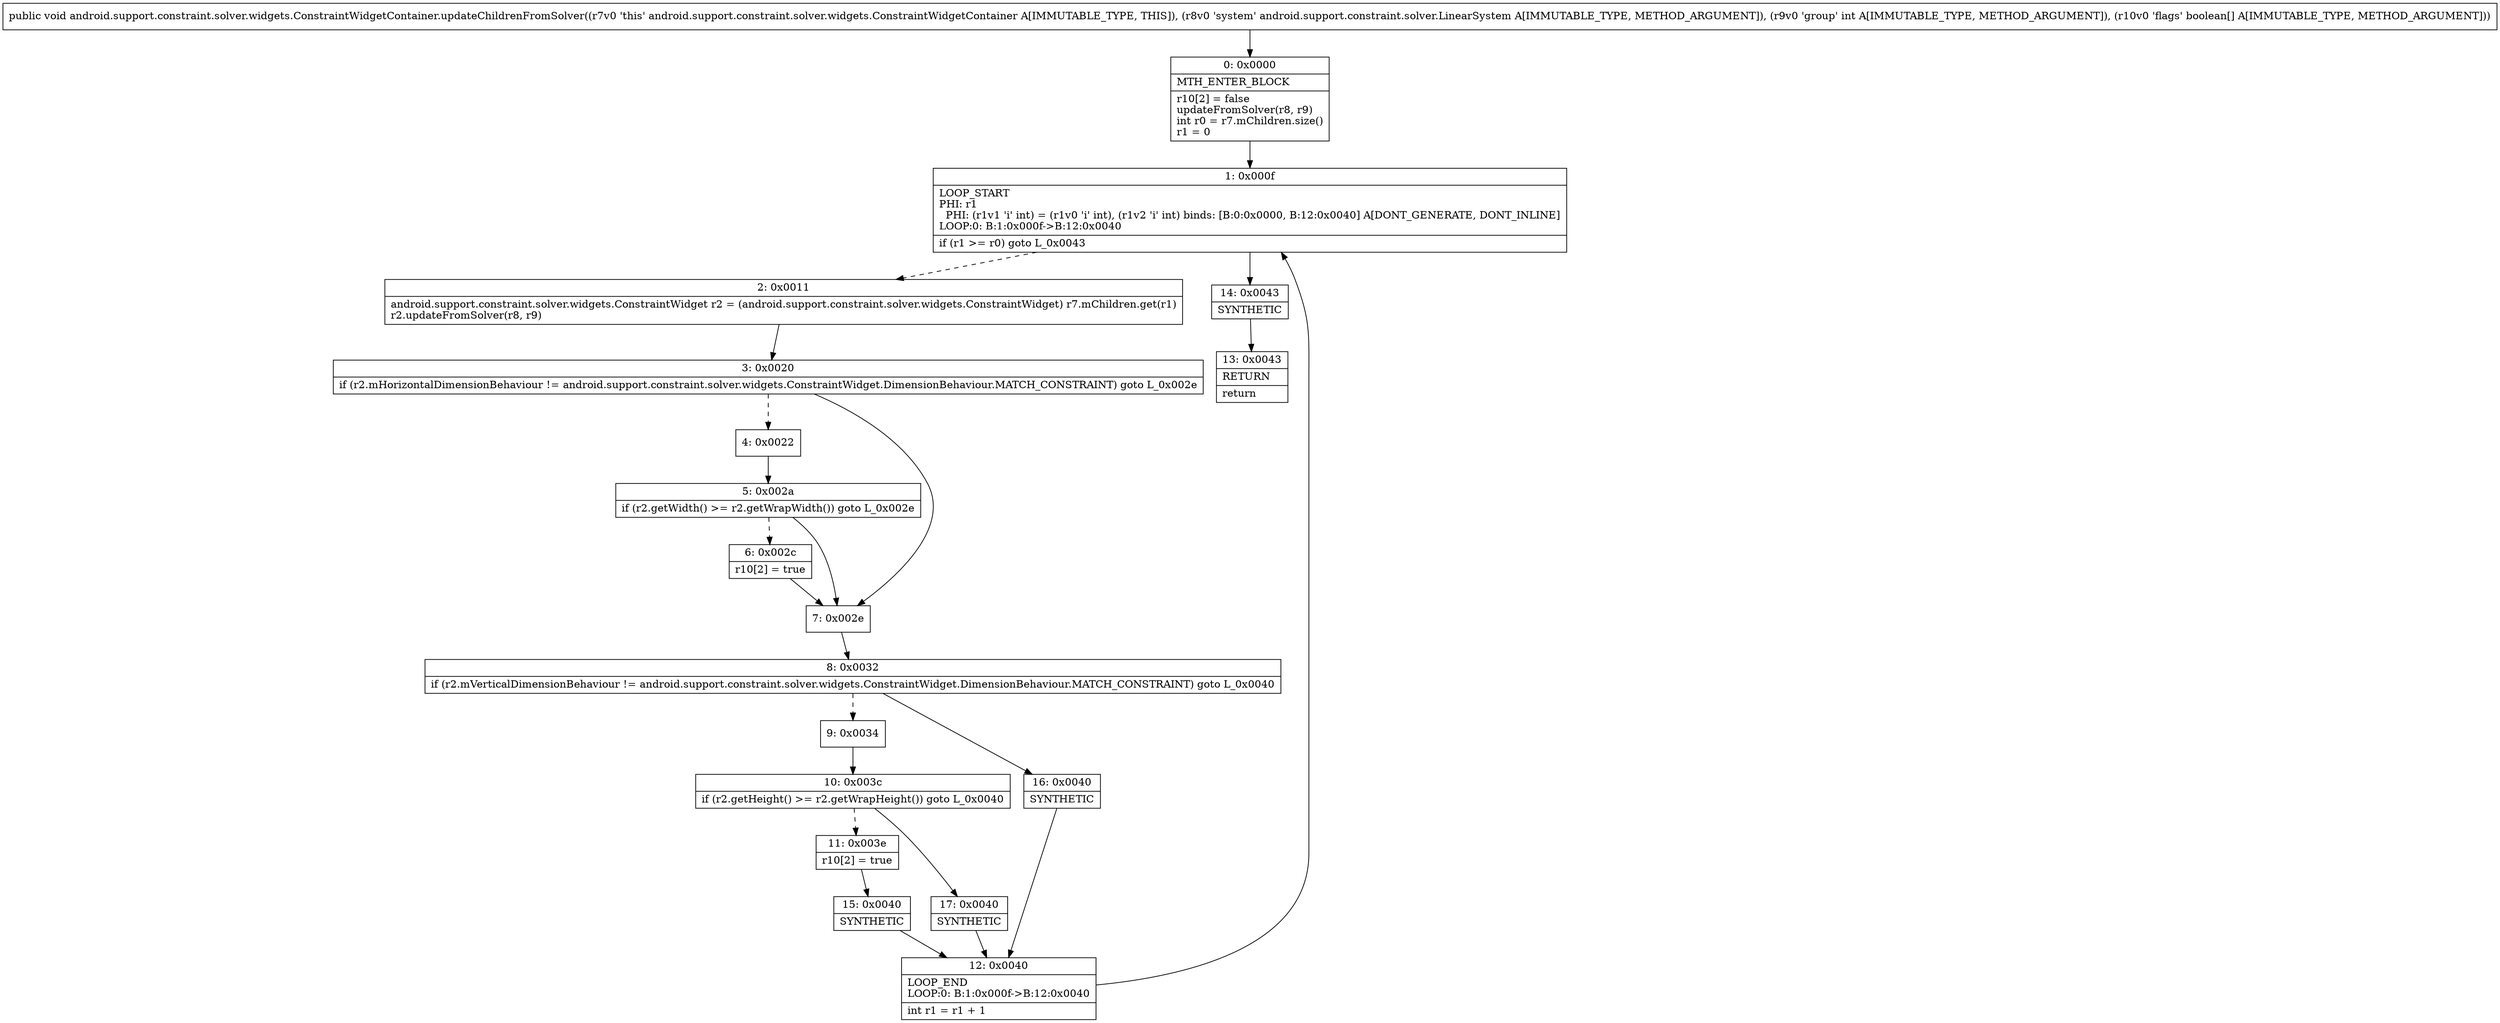 digraph "CFG forandroid.support.constraint.solver.widgets.ConstraintWidgetContainer.updateChildrenFromSolver(Landroid\/support\/constraint\/solver\/LinearSystem;I[Z)V" {
Node_0 [shape=record,label="{0\:\ 0x0000|MTH_ENTER_BLOCK\l|r10[2] = false\lupdateFromSolver(r8, r9)\lint r0 = r7.mChildren.size()\lr1 = 0\l}"];
Node_1 [shape=record,label="{1\:\ 0x000f|LOOP_START\lPHI: r1 \l  PHI: (r1v1 'i' int) = (r1v0 'i' int), (r1v2 'i' int) binds: [B:0:0x0000, B:12:0x0040] A[DONT_GENERATE, DONT_INLINE]\lLOOP:0: B:1:0x000f\-\>B:12:0x0040\l|if (r1 \>= r0) goto L_0x0043\l}"];
Node_2 [shape=record,label="{2\:\ 0x0011|android.support.constraint.solver.widgets.ConstraintWidget r2 = (android.support.constraint.solver.widgets.ConstraintWidget) r7.mChildren.get(r1)\lr2.updateFromSolver(r8, r9)\l}"];
Node_3 [shape=record,label="{3\:\ 0x0020|if (r2.mHorizontalDimensionBehaviour != android.support.constraint.solver.widgets.ConstraintWidget.DimensionBehaviour.MATCH_CONSTRAINT) goto L_0x002e\l}"];
Node_4 [shape=record,label="{4\:\ 0x0022}"];
Node_5 [shape=record,label="{5\:\ 0x002a|if (r2.getWidth() \>= r2.getWrapWidth()) goto L_0x002e\l}"];
Node_6 [shape=record,label="{6\:\ 0x002c|r10[2] = true\l}"];
Node_7 [shape=record,label="{7\:\ 0x002e}"];
Node_8 [shape=record,label="{8\:\ 0x0032|if (r2.mVerticalDimensionBehaviour != android.support.constraint.solver.widgets.ConstraintWidget.DimensionBehaviour.MATCH_CONSTRAINT) goto L_0x0040\l}"];
Node_9 [shape=record,label="{9\:\ 0x0034}"];
Node_10 [shape=record,label="{10\:\ 0x003c|if (r2.getHeight() \>= r2.getWrapHeight()) goto L_0x0040\l}"];
Node_11 [shape=record,label="{11\:\ 0x003e|r10[2] = true\l}"];
Node_12 [shape=record,label="{12\:\ 0x0040|LOOP_END\lLOOP:0: B:1:0x000f\-\>B:12:0x0040\l|int r1 = r1 + 1\l}"];
Node_13 [shape=record,label="{13\:\ 0x0043|RETURN\l|return\l}"];
Node_14 [shape=record,label="{14\:\ 0x0043|SYNTHETIC\l}"];
Node_15 [shape=record,label="{15\:\ 0x0040|SYNTHETIC\l}"];
Node_16 [shape=record,label="{16\:\ 0x0040|SYNTHETIC\l}"];
Node_17 [shape=record,label="{17\:\ 0x0040|SYNTHETIC\l}"];
MethodNode[shape=record,label="{public void android.support.constraint.solver.widgets.ConstraintWidgetContainer.updateChildrenFromSolver((r7v0 'this' android.support.constraint.solver.widgets.ConstraintWidgetContainer A[IMMUTABLE_TYPE, THIS]), (r8v0 'system' android.support.constraint.solver.LinearSystem A[IMMUTABLE_TYPE, METHOD_ARGUMENT]), (r9v0 'group' int A[IMMUTABLE_TYPE, METHOD_ARGUMENT]), (r10v0 'flags' boolean[] A[IMMUTABLE_TYPE, METHOD_ARGUMENT])) }"];
MethodNode -> Node_0;
Node_0 -> Node_1;
Node_1 -> Node_2[style=dashed];
Node_1 -> Node_14;
Node_2 -> Node_3;
Node_3 -> Node_4[style=dashed];
Node_3 -> Node_7;
Node_4 -> Node_5;
Node_5 -> Node_6[style=dashed];
Node_5 -> Node_7;
Node_6 -> Node_7;
Node_7 -> Node_8;
Node_8 -> Node_9[style=dashed];
Node_8 -> Node_16;
Node_9 -> Node_10;
Node_10 -> Node_11[style=dashed];
Node_10 -> Node_17;
Node_11 -> Node_15;
Node_12 -> Node_1;
Node_14 -> Node_13;
Node_15 -> Node_12;
Node_16 -> Node_12;
Node_17 -> Node_12;
}

